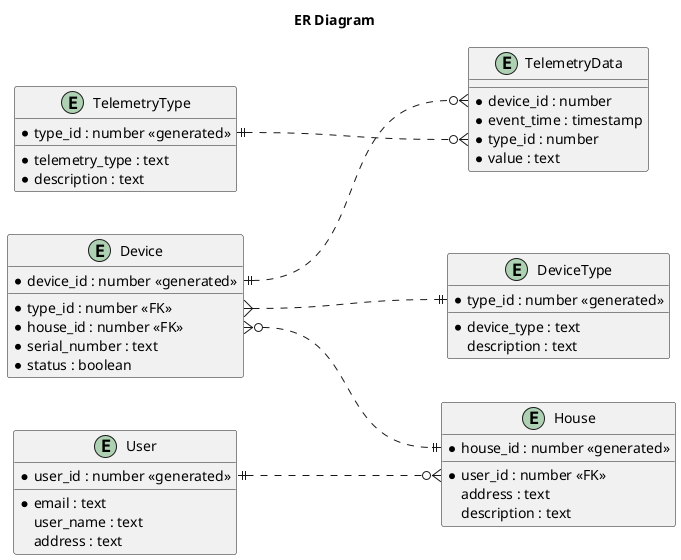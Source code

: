 @startuml

title ER Diagram

left to right direction

entity "User" as u {
  * user_id : number <<generated>>
  __
  * email : text
  user_name : text
  address : text
}

entity "House" as h {
  * house_id : number <<generated>>
  __
  * user_id : number <<FK>>
  address : text
  description : text
}

entity "Device" as d {
  * device_id : number <<generated>>
  __
  * type_id : number <<FK>>
  * house_id : number <<FK>>
  * serial_number : text
  * status : boolean
}

entity "DeviceType" as devT {
  * type_id : number <<generated>>
  __
  * device_type : text
  description : text
}

entity "TelemetryData" as td {
  __
  * device_id : number
  * event_time : timestamp
  * type_id : number
  * value : text
}

entity "TelemetryType" as tt {
  * type_id : number <<generated>>
  __
  * telemetry_type : text
  * description : text
}

u::user_id ||--.down.o{ h::user_id
d::house_id }o--.down.|| h::house_id
d::type_id }--.down.|| devT::type_id
d::device_id ||--.down.o{ td::device_id
td::type_id }o--.up.|| tt::type_id

@enduml